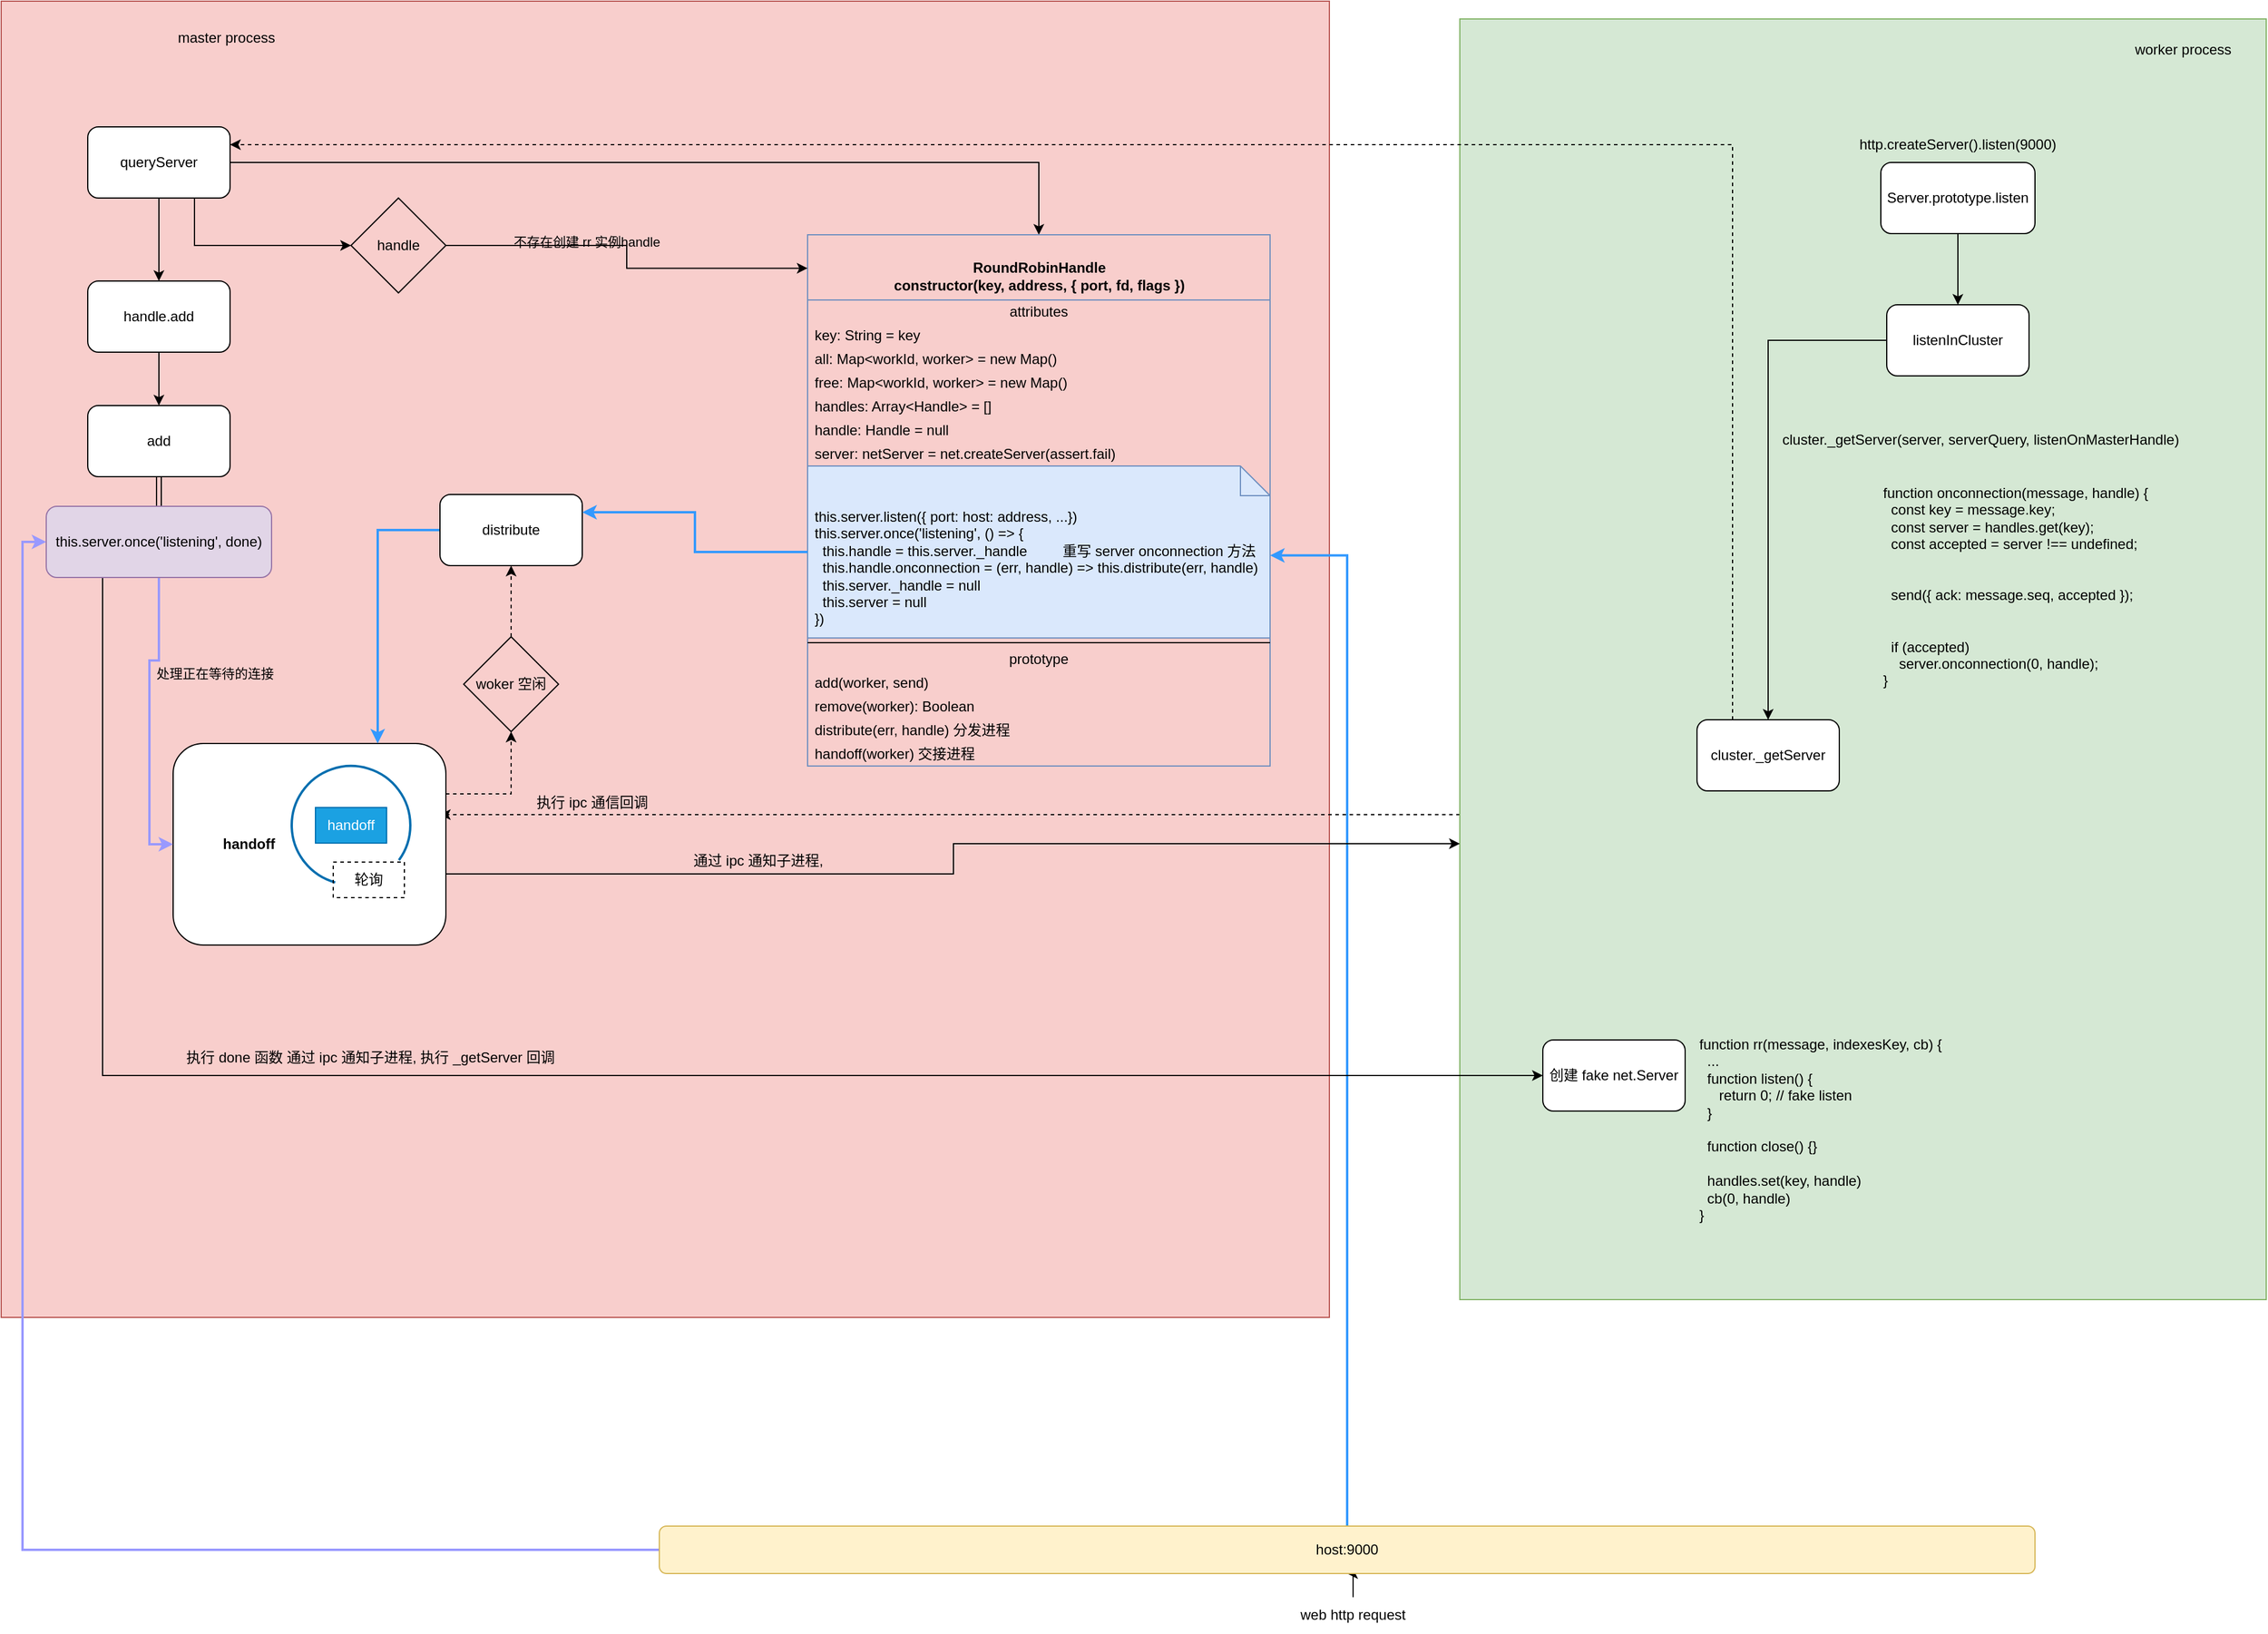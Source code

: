<mxfile version="15.8.9" type="github">
  <diagram id="Es0d-wzucGMr7oLocFgV" name="第 1 页">
    <mxGraphModel dx="3076" dy="1931" grid="1" gridSize="10" guides="1" tooltips="1" connect="1" arrows="1" fold="1" page="1" pageScale="1" pageWidth="827" pageHeight="1169" math="0" shadow="0">
      <root>
        <mxCell id="0" />
        <mxCell id="1" parent="0" />
        <mxCell id="YYYhBLbbZfH8u_qFGWKK-91" value="" style="rounded=0;whiteSpace=wrap;html=1;labelBackgroundColor=none;fillColor=#f8cecc;strokeColor=#b85450;" parent="1" vertex="1">
          <mxGeometry x="-870" y="-76" width="1120" height="1110" as="geometry" />
        </mxCell>
        <mxCell id="0VZ2eFC5ibp_0VRxgWUH-36" style="edgeStyle=orthogonalEdgeStyle;rounded=0;orthogonalLoop=1;jettySize=auto;html=1;entryX=0.978;entryY=0.353;entryDx=0;entryDy=0;entryPerimeter=0;dashed=1;strokeColor=#000000;strokeWidth=1;" edge="1" parent="1" source="YYYhBLbbZfH8u_qFGWKK-12" target="QnhcxREiLZKdfHmg9MSz-31">
          <mxGeometry relative="1" as="geometry">
            <Array as="points">
              <mxPoint x="210" y="610" />
              <mxPoint x="210" y="610" />
            </Array>
          </mxGeometry>
        </mxCell>
        <mxCell id="YYYhBLbbZfH8u_qFGWKK-12" value="" style="rounded=0;whiteSpace=wrap;html=1;labelBackgroundColor=none;fillColor=#d5e8d4;strokeColor=#82b366;" parent="1" vertex="1">
          <mxGeometry x="360" y="-61" width="680" height="1080" as="geometry" />
        </mxCell>
        <mxCell id="YYYhBLbbZfH8u_qFGWKK-4" style="edgeStyle=orthogonalEdgeStyle;rounded=0;orthogonalLoop=1;jettySize=auto;html=1;entryX=0.5;entryY=0;entryDx=0;entryDy=0;" parent="1" source="YYYhBLbbZfH8u_qFGWKK-1" target="YYYhBLbbZfH8u_qFGWKK-3" edge="1">
          <mxGeometry relative="1" as="geometry" />
        </mxCell>
        <mxCell id="YYYhBLbbZfH8u_qFGWKK-1" value="&lt;span&gt;Server.prototype.listen&lt;/span&gt;" style="rounded=1;whiteSpace=wrap;html=1;" parent="1" vertex="1">
          <mxGeometry x="715" y="60" width="130" height="60" as="geometry" />
        </mxCell>
        <mxCell id="YYYhBLbbZfH8u_qFGWKK-2" value="http.createServer().listen(9000)" style="text;html=1;strokeColor=none;fillColor=none;align=center;verticalAlign=middle;whiteSpace=wrap;rounded=0;" parent="1" vertex="1">
          <mxGeometry x="680" y="30" width="200" height="30" as="geometry" />
        </mxCell>
        <mxCell id="YYYhBLbbZfH8u_qFGWKK-6" style="edgeStyle=orthogonalEdgeStyle;rounded=0;orthogonalLoop=1;jettySize=auto;html=1;entryX=0.5;entryY=0;entryDx=0;entryDy=0;" parent="1" source="YYYhBLbbZfH8u_qFGWKK-3" target="YYYhBLbbZfH8u_qFGWKK-5" edge="1">
          <mxGeometry relative="1" as="geometry" />
        </mxCell>
        <mxCell id="YYYhBLbbZfH8u_qFGWKK-3" value="listenInCluster" style="rounded=1;whiteSpace=wrap;html=1;" parent="1" vertex="1">
          <mxGeometry x="720" y="180" width="120" height="60" as="geometry" />
        </mxCell>
        <mxCell id="QnhcxREiLZKdfHmg9MSz-84" style="edgeStyle=orthogonalEdgeStyle;rounded=0;orthogonalLoop=1;jettySize=auto;html=1;exitX=0.25;exitY=0;exitDx=0;exitDy=0;entryX=1;entryY=0.25;entryDx=0;entryDy=0;elbow=vertical;dashed=1;" parent="1" source="YYYhBLbbZfH8u_qFGWKK-5" target="YYYhBLbbZfH8u_qFGWKK-15" edge="1">
          <mxGeometry relative="1" as="geometry" />
        </mxCell>
        <mxCell id="YYYhBLbbZfH8u_qFGWKK-5" value="cluster._getServer" style="rounded=1;whiteSpace=wrap;html=1;" parent="1" vertex="1">
          <mxGeometry x="560" y="530" width="120" height="60" as="geometry" />
        </mxCell>
        <mxCell id="YYYhBLbbZfH8u_qFGWKK-7" value="cluster._getServer(server, serverQuery, listenOnMasterHandle)" style="text;whiteSpace=wrap;html=1;" parent="1" vertex="1">
          <mxGeometry x="630" y="280" width="360" height="30" as="geometry" />
        </mxCell>
        <mxCell id="YYYhBLbbZfH8u_qFGWKK-11" value="worker process" style="text;html=1;strokeColor=none;fillColor=none;align=center;verticalAlign=middle;whiteSpace=wrap;rounded=0;labelBackgroundColor=none;fontColor=none;" parent="1" vertex="1">
          <mxGeometry x="910" y="-50" width="120" height="30" as="geometry" />
        </mxCell>
        <mxCell id="QnhcxREiLZKdfHmg9MSz-78" style="edgeStyle=orthogonalEdgeStyle;rounded=0;orthogonalLoop=1;jettySize=auto;html=1;elbow=vertical;" parent="1" source="YYYhBLbbZfH8u_qFGWKK-15" target="QnhcxREiLZKdfHmg9MSz-2" edge="1">
          <mxGeometry relative="1" as="geometry" />
        </mxCell>
        <mxCell id="0VZ2eFC5ibp_0VRxgWUH-17" style="edgeStyle=orthogonalEdgeStyle;rounded=0;orthogonalLoop=1;jettySize=auto;html=1;exitX=0.75;exitY=1;exitDx=0;exitDy=0;entryX=0;entryY=0.5;entryDx=0;entryDy=0;strokeColor=#000000;strokeWidth=1;" edge="1" parent="1" source="YYYhBLbbZfH8u_qFGWKK-15" target="0VZ2eFC5ibp_0VRxgWUH-11">
          <mxGeometry relative="1" as="geometry" />
        </mxCell>
        <mxCell id="0VZ2eFC5ibp_0VRxgWUH-18" style="edgeStyle=orthogonalEdgeStyle;rounded=0;orthogonalLoop=1;jettySize=auto;html=1;entryX=0.5;entryY=0;entryDx=0;entryDy=0;strokeColor=#000000;strokeWidth=1;" edge="1" parent="1" source="YYYhBLbbZfH8u_qFGWKK-15" target="YYYhBLbbZfH8u_qFGWKK-64">
          <mxGeometry relative="1" as="geometry" />
        </mxCell>
        <mxCell id="YYYhBLbbZfH8u_qFGWKK-15" value="queryServer" style="rounded=1;whiteSpace=wrap;html=1;labelBackgroundColor=none;fontColor=none;" parent="1" vertex="1">
          <mxGeometry x="-797" y="30" width="120" height="60" as="geometry" />
        </mxCell>
        <mxCell id="YYYhBLbbZfH8u_qFGWKK-20" value="master process" style="text;html=1;strokeColor=none;fillColor=none;align=center;verticalAlign=middle;whiteSpace=wrap;rounded=0;labelBackgroundColor=none;fontColor=none;" parent="1" vertex="1">
          <mxGeometry x="-740" y="-60" width="120" height="30" as="geometry" />
        </mxCell>
        <mxCell id="QnhcxREiLZKdfHmg9MSz-74" style="edgeStyle=orthogonalEdgeStyle;rounded=0;orthogonalLoop=1;jettySize=auto;html=1;elbow=vertical;" parent="1" source="YYYhBLbbZfH8u_qFGWKK-64" target="QnhcxREiLZKdfHmg9MSz-29" edge="1">
          <mxGeometry relative="1" as="geometry" />
        </mxCell>
        <mxCell id="YYYhBLbbZfH8u_qFGWKK-64" value="handle.add" style="rounded=1;whiteSpace=wrap;html=1;labelBackgroundColor=none;fontColor=none;" parent="1" vertex="1">
          <mxGeometry x="-797" y="160" width="120" height="60" as="geometry" />
        </mxCell>
        <mxCell id="YYYhBLbbZfH8u_qFGWKK-77" style="edgeStyle=orthogonalEdgeStyle;rounded=0;orthogonalLoop=1;jettySize=auto;html=1;entryX=0.5;entryY=1;entryDx=0;entryDy=0;labelBackgroundColor=none;fontColor=none;" parent="1" source="YYYhBLbbZfH8u_qFGWKK-72" target="YYYhBLbbZfH8u_qFGWKK-73" edge="1">
          <mxGeometry relative="1" as="geometry" />
        </mxCell>
        <mxCell id="YYYhBLbbZfH8u_qFGWKK-72" value="web http request" style="text;html=1;strokeColor=none;fillColor=none;align=center;verticalAlign=middle;whiteSpace=wrap;rounded=0;labelBackgroundColor=none;fontColor=none;" parent="1" vertex="1">
          <mxGeometry x="155" y="1270" width="230" height="30" as="geometry" />
        </mxCell>
        <mxCell id="QnhcxREiLZKdfHmg9MSz-77" style="edgeStyle=orthogonalEdgeStyle;rounded=0;orthogonalLoop=1;jettySize=auto;html=1;entryX=1;entryY=0.52;entryDx=0;entryDy=0;entryPerimeter=0;elbow=vertical;fillColor=#d5e8d4;strokeColor=#3399FF;strokeWidth=2;" parent="1" source="YYYhBLbbZfH8u_qFGWKK-73" target="QnhcxREiLZKdfHmg9MSz-23" edge="1">
          <mxGeometry relative="1" as="geometry" />
        </mxCell>
        <mxCell id="0VZ2eFC5ibp_0VRxgWUH-5" style="edgeStyle=orthogonalEdgeStyle;rounded=0;orthogonalLoop=1;jettySize=auto;html=1;entryX=0;entryY=0.5;entryDx=0;entryDy=0;strokeWidth=2;strokeColor=#9999FF;" edge="1" parent="1" source="YYYhBLbbZfH8u_qFGWKK-73" target="0VZ2eFC5ibp_0VRxgWUH-1">
          <mxGeometry relative="1" as="geometry" />
        </mxCell>
        <mxCell id="YYYhBLbbZfH8u_qFGWKK-73" value="host:9000" style="rounded=1;whiteSpace=wrap;html=1;labelBackgroundColor=none;fillColor=#fff2cc;strokeColor=#d6b656;" parent="1" vertex="1">
          <mxGeometry x="-315" y="1210" width="1160" height="40" as="geometry" />
        </mxCell>
        <mxCell id="YYYhBLbbZfH8u_qFGWKK-97" value="function onconnection(message, handle) {&#xa;  const key = message.key;&#xa;  const server = handles.get(key);&#xa;  const accepted = server !== undefined;&#xa;&#xa;&#xa;  send({ ack: message.seq, accepted });&#xa;&#xa;&#xa;  if (accepted)&#xa;    server.onconnection(0, handle);&#xa;}" style="text;whiteSpace=wrap;html=1;fontColor=none;" parent="1" vertex="1">
          <mxGeometry x="715" y="325" width="250" height="180" as="geometry" />
        </mxCell>
        <mxCell id="QnhcxREiLZKdfHmg9MSz-2" value="&lt;br&gt;&lt;b&gt;RoundRobinHandle&lt;br&gt;&lt;/b&gt;&lt;b&gt;constructor(key, address, { port, fd, flags })&lt;br&gt;&lt;/b&gt;" style="swimlane;fontStyle=0;align=center;verticalAlign=top;childLayout=stackLayout;horizontal=1;startSize=55;horizontalStack=0;resizeParent=1;resizeParentMax=0;resizeLast=0;collapsible=0;marginBottom=0;html=1;fillColor=none;strokeColor=#6c8ebf;" parent="1" vertex="1">
          <mxGeometry x="-190" y="121" width="390" height="448" as="geometry" />
        </mxCell>
        <mxCell id="QnhcxREiLZKdfHmg9MSz-3" value="attributes" style="text;html=1;strokeColor=none;fillColor=none;align=center;verticalAlign=middle;spacingLeft=4;spacingRight=4;overflow=hidden;rotatable=0;points=[[0,0.5],[1,0.5]];portConstraint=eastwest;" parent="QnhcxREiLZKdfHmg9MSz-2" vertex="1">
          <mxGeometry y="55" width="390" height="20" as="geometry" />
        </mxCell>
        <mxCell id="QnhcxREiLZKdfHmg9MSz-11" value="key: String = key" style="text;html=1;strokeColor=none;fillColor=none;align=left;verticalAlign=middle;spacingLeft=4;spacingRight=4;overflow=hidden;rotatable=0;points=[[0,0.5],[1,0.5]];portConstraint=eastwest;" parent="QnhcxREiLZKdfHmg9MSz-2" vertex="1">
          <mxGeometry y="75" width="390" height="20" as="geometry" />
        </mxCell>
        <mxCell id="QnhcxREiLZKdfHmg9MSz-13" value="all: Map&amp;lt;workId, worker&amp;gt; = new Map()" style="text;html=1;strokeColor=none;fillColor=none;align=left;verticalAlign=middle;spacingLeft=4;spacingRight=4;overflow=hidden;rotatable=0;points=[[0,0.5],[1,0.5]];portConstraint=eastwest;" parent="QnhcxREiLZKdfHmg9MSz-2" vertex="1">
          <mxGeometry y="95" width="390" height="20" as="geometry" />
        </mxCell>
        <mxCell id="QnhcxREiLZKdfHmg9MSz-14" value="free: Map&amp;lt;workId, worker&amp;gt; = new Map()" style="text;html=1;strokeColor=none;fillColor=none;align=left;verticalAlign=middle;spacingLeft=4;spacingRight=4;overflow=hidden;rotatable=0;points=[[0,0.5],[1,0.5]];portConstraint=eastwest;" parent="QnhcxREiLZKdfHmg9MSz-2" vertex="1">
          <mxGeometry y="115" width="390" height="20" as="geometry" />
        </mxCell>
        <mxCell id="QnhcxREiLZKdfHmg9MSz-15" value="handles: Array&amp;lt;Handle&amp;gt; = []" style="text;html=1;strokeColor=none;fillColor=none;align=left;verticalAlign=middle;spacingLeft=4;spacingRight=4;overflow=hidden;rotatable=0;points=[[0,0.5],[1,0.5]];portConstraint=eastwest;" parent="QnhcxREiLZKdfHmg9MSz-2" vertex="1">
          <mxGeometry y="135" width="390" height="20" as="geometry" />
        </mxCell>
        <mxCell id="QnhcxREiLZKdfHmg9MSz-12" value="handle: Handle = null" style="text;html=1;strokeColor=none;fillColor=none;align=left;verticalAlign=middle;spacingLeft=4;spacingRight=4;overflow=hidden;rotatable=0;points=[[0,0.5],[1,0.5]];portConstraint=eastwest;" parent="QnhcxREiLZKdfHmg9MSz-2" vertex="1">
          <mxGeometry y="155" width="390" height="20" as="geometry" />
        </mxCell>
        <mxCell id="QnhcxREiLZKdfHmg9MSz-4" value="server: netServer = net.createServer(assert.fail)&amp;nbsp;" style="text;html=1;strokeColor=none;fillColor=none;align=left;verticalAlign=middle;spacingLeft=4;spacingRight=4;overflow=hidden;rotatable=0;points=[[0,0.5],[1,0.5]];portConstraint=eastwest;" parent="QnhcxREiLZKdfHmg9MSz-2" vertex="1">
          <mxGeometry y="175" width="390" height="20" as="geometry" />
        </mxCell>
        <mxCell id="QnhcxREiLZKdfHmg9MSz-23" value="this.server.listen({ port: host: address, ...})&amp;nbsp; &amp;nbsp; &amp;nbsp; &amp;nbsp;&amp;nbsp;&lt;br&gt;this.server.once(&#39;listening&#39;, () =&amp;gt; {&lt;br&gt;&amp;nbsp; this.handle = this.server._handle&amp;nbsp; &amp;nbsp; &amp;nbsp; &amp;nbsp; &amp;nbsp;重写 server onconnection 方法&lt;br&gt;&amp;nbsp; this.handle.onconnection = (err, handle) =&amp;gt; this.distribute(err, handle)&lt;br&gt;&amp;nbsp; this.server._handle = null&lt;br&gt;&amp;nbsp; this.server = null&lt;br&gt;})" style="shape=note2;boundedLbl=1;whiteSpace=wrap;html=1;size=25;verticalAlign=top;align=left;horizontal=1;labelPosition=center;verticalLabelPosition=middle;labelBorderColor=none;spacingLeft=4;spacingTop=4;fillColor=#dae8fc;strokeColor=#6c8ebf;" parent="QnhcxREiLZKdfHmg9MSz-2" vertex="1">
          <mxGeometry y="195" width="390" height="145" as="geometry" />
        </mxCell>
        <mxCell id="QnhcxREiLZKdfHmg9MSz-7" value="" style="line;strokeWidth=1;fillColor=none;align=left;verticalAlign=middle;spacingTop=-1;spacingLeft=3;spacingRight=3;rotatable=0;labelPosition=right;points=[];portConstraint=eastwest;" parent="QnhcxREiLZKdfHmg9MSz-2" vertex="1">
          <mxGeometry y="340" width="390" height="8" as="geometry" />
        </mxCell>
        <mxCell id="QnhcxREiLZKdfHmg9MSz-8" value="prototype" style="text;html=1;strokeColor=none;fillColor=none;align=center;verticalAlign=middle;spacingLeft=4;spacingRight=4;overflow=hidden;rotatable=0;points=[[0,0.5],[1,0.5]];portConstraint=eastwest;" parent="QnhcxREiLZKdfHmg9MSz-2" vertex="1">
          <mxGeometry y="348" width="390" height="20" as="geometry" />
        </mxCell>
        <mxCell id="QnhcxREiLZKdfHmg9MSz-9" value="add(worker, send)" style="text;html=1;strokeColor=none;fillColor=none;align=left;verticalAlign=middle;spacingLeft=4;spacingRight=4;overflow=hidden;rotatable=0;points=[[0,0.5],[1,0.5]];portConstraint=eastwest;" parent="QnhcxREiLZKdfHmg9MSz-2" vertex="1">
          <mxGeometry y="368" width="390" height="20" as="geometry" />
        </mxCell>
        <mxCell id="QnhcxREiLZKdfHmg9MSz-17" value="remove(worker): Boolean" style="text;html=1;strokeColor=none;fillColor=none;align=left;verticalAlign=middle;spacingLeft=4;spacingRight=4;overflow=hidden;rotatable=0;points=[[0,0.5],[1,0.5]];portConstraint=eastwest;" parent="QnhcxREiLZKdfHmg9MSz-2" vertex="1">
          <mxGeometry y="388" width="390" height="20" as="geometry" />
        </mxCell>
        <mxCell id="QnhcxREiLZKdfHmg9MSz-18" value="distribute(err, handle) 分发进程" style="text;html=1;strokeColor=none;fillColor=none;align=left;verticalAlign=middle;spacingLeft=4;spacingRight=4;overflow=hidden;rotatable=0;points=[[0,0.5],[1,0.5]];portConstraint=eastwest;" parent="QnhcxREiLZKdfHmg9MSz-2" vertex="1">
          <mxGeometry y="408" width="390" height="20" as="geometry" />
        </mxCell>
        <mxCell id="QnhcxREiLZKdfHmg9MSz-16" value="handoff(worker) 交接进程" style="text;html=1;strokeColor=none;fillColor=none;align=left;verticalAlign=middle;spacingLeft=4;spacingRight=4;overflow=hidden;rotatable=0;points=[[0,0.5],[1,0.5]];portConstraint=eastwest;" parent="QnhcxREiLZKdfHmg9MSz-2" vertex="1">
          <mxGeometry y="428" width="390" height="20" as="geometry" />
        </mxCell>
        <mxCell id="0VZ2eFC5ibp_0VRxgWUH-3" value="" style="edgeStyle=orthogonalEdgeStyle;rounded=0;orthogonalLoop=1;jettySize=auto;html=1;shape=link;" edge="1" parent="1" source="QnhcxREiLZKdfHmg9MSz-29" target="0VZ2eFC5ibp_0VRxgWUH-1">
          <mxGeometry relative="1" as="geometry" />
        </mxCell>
        <mxCell id="QnhcxREiLZKdfHmg9MSz-29" value="add" style="rounded=1;whiteSpace=wrap;html=1;labelBorderColor=none;" parent="1" vertex="1">
          <mxGeometry x="-797" y="265" width="120" height="60" as="geometry" />
        </mxCell>
        <mxCell id="0VZ2eFC5ibp_0VRxgWUH-31" style="edgeStyle=orthogonalEdgeStyle;rounded=0;orthogonalLoop=1;jettySize=auto;html=1;entryX=0;entryY=0.644;entryDx=0;entryDy=0;entryPerimeter=0;strokeColor=#000000;strokeWidth=1;" edge="1" parent="1" source="QnhcxREiLZKdfHmg9MSz-31" target="YYYhBLbbZfH8u_qFGWKK-12">
          <mxGeometry relative="1" as="geometry">
            <Array as="points">
              <mxPoint x="-67" y="660" />
              <mxPoint x="-67" y="635" />
            </Array>
          </mxGeometry>
        </mxCell>
        <mxCell id="0VZ2eFC5ibp_0VRxgWUH-45" style="edgeStyle=orthogonalEdgeStyle;rounded=0;orthogonalLoop=1;jettySize=auto;html=1;exitX=1;exitY=0.25;exitDx=0;exitDy=0;entryX=0.5;entryY=1;entryDx=0;entryDy=0;dashed=1;strokeColor=#000000;strokeWidth=1;" edge="1" parent="1" source="QnhcxREiLZKdfHmg9MSz-31" target="0VZ2eFC5ibp_0VRxgWUH-43">
          <mxGeometry relative="1" as="geometry" />
        </mxCell>
        <mxCell id="QnhcxREiLZKdfHmg9MSz-31" value="&lt;blockquote style=&quot;margin: 0 0 0 40px ; border: none ; padding: 0px&quot;&gt;&lt;b&gt;handoff&lt;/b&gt;&lt;/blockquote&gt;" style="rounded=1;whiteSpace=wrap;html=1;labelBorderColor=none;align=left;" parent="1" vertex="1">
          <mxGeometry x="-725" y="550" width="230" height="170" as="geometry" />
        </mxCell>
        <mxCell id="QnhcxREiLZKdfHmg9MSz-85" style="edgeStyle=orthogonalEdgeStyle;rounded=0;orthogonalLoop=1;jettySize=auto;html=1;entryX=0.75;entryY=0;entryDx=0;entryDy=0;strokeWidth=2;elbow=vertical;fillColor=#d5e8d4;strokeColor=#3399FF;exitX=0;exitY=0.5;exitDx=0;exitDy=0;" parent="1" source="QnhcxREiLZKdfHmg9MSz-36" target="QnhcxREiLZKdfHmg9MSz-31" edge="1">
          <mxGeometry relative="1" as="geometry" />
        </mxCell>
        <mxCell id="QnhcxREiLZKdfHmg9MSz-36" value="distribute" style="rounded=1;whiteSpace=wrap;html=1;labelBorderColor=none;" parent="1" vertex="1">
          <mxGeometry x="-500" y="340" width="120" height="60" as="geometry" />
        </mxCell>
        <mxCell id="QnhcxREiLZKdfHmg9MSz-57" value="" style="verticalLabelPosition=bottom;verticalAlign=top;html=1;shape=mxgraph.basic.arc;startAngle=0.293;endAngle=0.1;labelBorderColor=none;direction=south;fillColor=#1ba1e2;strokeColor=#006EAF;fontColor=#ffffff;strokeWidth=2;" parent="1" vertex="1">
          <mxGeometry x="-625" y="569" width="100" height="100" as="geometry" />
        </mxCell>
        <mxCell id="QnhcxREiLZKdfHmg9MSz-58" value="handoff" style="text;html=1;strokeColor=#006EAF;fillColor=#1ba1e2;align=center;verticalAlign=middle;whiteSpace=wrap;rounded=0;labelBorderColor=none;fontColor=#ffffff;" parent="1" vertex="1">
          <mxGeometry x="-605" y="604" width="60" height="30" as="geometry" />
        </mxCell>
        <mxCell id="QnhcxREiLZKdfHmg9MSz-71" style="edgeStyle=orthogonalEdgeStyle;rounded=0;orthogonalLoop=1;jettySize=auto;html=1;entryX=1;entryY=0.25;entryDx=0;entryDy=0;strokeWidth=2;fillColor=#1ba1e2;strokeColor=#3399FF;" parent="1" source="QnhcxREiLZKdfHmg9MSz-23" target="QnhcxREiLZKdfHmg9MSz-36" edge="1">
          <mxGeometry relative="1" as="geometry" />
        </mxCell>
        <mxCell id="0VZ2eFC5ibp_0VRxgWUH-4" style="edgeStyle=orthogonalEdgeStyle;rounded=0;orthogonalLoop=1;jettySize=auto;html=1;entryX=0;entryY=0.5;entryDx=0;entryDy=0;fillColor=#e1d5e7;strokeColor=#9999FF;strokeWidth=2;" edge="1" parent="1" source="0VZ2eFC5ibp_0VRxgWUH-1" target="QnhcxREiLZKdfHmg9MSz-31">
          <mxGeometry relative="1" as="geometry" />
        </mxCell>
        <mxCell id="0VZ2eFC5ibp_0VRxgWUH-8" value="&lt;span style=&quot;color: rgba(0 , 0 , 0 , 0) ; font-family: monospace ; font-size: 0px ; background-color: rgb(248 , 249 , 250)&quot;&gt;%3CmxGraphModel%3E%3Croot%3E%3CmxCell%20id%3D%220%22%2F%3E%3CmxCell%20id%3D%221%22%20parent%3D%220%22%2F%3E%3CmxCell%20id%3D%222%22%20value%3D%22%E5%A6%82%E6%9E%9C%E6%9C%89%E8%BF%9E%E6%8E%A5%E6%AD%A3%E5%9C%A8%E6%8C%82%E8%B5%B7%22%20style%3D%22edgeLabel%3Bhtml%3D1%3Balign%3Dcenter%3BverticalAlign%3Dmiddle%3Bresizable%3D0%3Bpoints%3D%5B%5D%3BlabelBackgroundColor%3Dnone%3B%22%20vertex%3D%221%22%20connectable%3D%220%22%20parent%3D%221%22%3E%3CmxGeometry%20x%3D%22-743%22%20y%3D%22496.5%22%20as%3D%22geometry%22%2F%3E%3C%2FmxCell%3E%3C%2Froot%3E%3C%2FmxGraphModel%3Ed&amp;nbsp;&lt;/span&gt;" style="edgeLabel;html=1;align=center;verticalAlign=middle;resizable=0;points=[];" vertex="1" connectable="0" parent="0VZ2eFC5ibp_0VRxgWUH-4">
          <mxGeometry x="-0.243" y="1" relative="1" as="geometry">
            <mxPoint y="1" as="offset" />
          </mxGeometry>
        </mxCell>
        <mxCell id="0VZ2eFC5ibp_0VRxgWUH-9" value="处理正在等待的连接" style="edgeLabel;html=1;align=center;verticalAlign=middle;resizable=0;points=[];labelBackgroundColor=none;" vertex="1" connectable="0" parent="0VZ2eFC5ibp_0VRxgWUH-4">
          <mxGeometry x="-0.301" y="3" relative="1" as="geometry">
            <mxPoint x="52" as="offset" />
          </mxGeometry>
        </mxCell>
        <mxCell id="0VZ2eFC5ibp_0VRxgWUH-23" style="edgeStyle=orthogonalEdgeStyle;rounded=0;orthogonalLoop=1;jettySize=auto;html=1;exitX=0.25;exitY=1;exitDx=0;exitDy=0;entryX=0;entryY=0.5;entryDx=0;entryDy=0;strokeColor=#000000;strokeWidth=1;" edge="1" parent="1" source="0VZ2eFC5ibp_0VRxgWUH-1" target="0VZ2eFC5ibp_0VRxgWUH-28">
          <mxGeometry relative="1" as="geometry" />
        </mxCell>
        <mxCell id="0VZ2eFC5ibp_0VRxgWUH-1" value="&lt;span&gt;this.server.once(&#39;listening&#39;, done)&lt;/span&gt;" style="rounded=1;whiteSpace=wrap;html=1;fillColor=#e1d5e7;strokeColor=#9673a6;" vertex="1" parent="1">
          <mxGeometry x="-832" y="350" width="190" height="60" as="geometry" />
        </mxCell>
        <mxCell id="0VZ2eFC5ibp_0VRxgWUH-13" style="edgeStyle=orthogonalEdgeStyle;rounded=0;orthogonalLoop=1;jettySize=auto;html=1;strokeColor=#000000;strokeWidth=1;entryX=0;entryY=0.063;entryDx=0;entryDy=0;entryPerimeter=0;" edge="1" parent="1" source="0VZ2eFC5ibp_0VRxgWUH-11" target="QnhcxREiLZKdfHmg9MSz-2">
          <mxGeometry relative="1" as="geometry">
            <mxPoint x="-210" y="150" as="targetPoint" />
          </mxGeometry>
        </mxCell>
        <mxCell id="0VZ2eFC5ibp_0VRxgWUH-14" value="不存在创建 rr 实例handle&amp;nbsp;" style="edgeLabel;html=1;align=center;verticalAlign=middle;resizable=0;points=[];labelBackgroundColor=none;" vertex="1" connectable="0" parent="0VZ2eFC5ibp_0VRxgWUH-13">
          <mxGeometry x="-0.259" y="3" relative="1" as="geometry">
            <mxPoint as="offset" />
          </mxGeometry>
        </mxCell>
        <mxCell id="0VZ2eFC5ibp_0VRxgWUH-11" value="handle" style="rhombus;whiteSpace=wrap;html=1;labelBackgroundColor=none;strokeWidth=1;fillColor=none;" vertex="1" parent="1">
          <mxGeometry x="-575" y="90" width="80" height="80" as="geometry" />
        </mxCell>
        <mxCell id="0VZ2eFC5ibp_0VRxgWUH-24" value="轮询" style="text;html=1;strokeColor=default;fillColor=none;align=center;verticalAlign=middle;whiteSpace=wrap;rounded=0;labelBackgroundColor=none;dashed=1;" vertex="1" parent="1">
          <mxGeometry x="-590" y="650" width="60" height="30" as="geometry" />
        </mxCell>
        <mxCell id="0VZ2eFC5ibp_0VRxgWUH-27" value="执行 done 函数 通过 ipc 通知子进程, 执行 _getServer 回调" style="text;html=1;strokeColor=none;fillColor=none;align=center;verticalAlign=middle;whiteSpace=wrap;rounded=0;labelBackgroundColor=none;" vertex="1" parent="1">
          <mxGeometry x="-747" y="800" width="377" height="30" as="geometry" />
        </mxCell>
        <mxCell id="0VZ2eFC5ibp_0VRxgWUH-28" value="创建 fake net.Server" style="rounded=1;whiteSpace=wrap;html=1;labelBackgroundColor=none;strokeWidth=1;" vertex="1" parent="1">
          <mxGeometry x="430" y="800" width="120" height="60" as="geometry" />
        </mxCell>
        <mxCell id="0VZ2eFC5ibp_0VRxgWUH-29" value="function rr(message, indexesKey, cb) {&lt;br&gt;&amp;nbsp; ...&lt;br&gt;&amp;nbsp; function listen() {&lt;br&gt;&amp;nbsp; &amp;nbsp; &amp;nbsp;return 0; // fake listen&lt;br&gt;&amp;nbsp; }&lt;br&gt;&lt;br&gt;&amp;nbsp; function close() {}&lt;br&gt;&lt;br&gt;&amp;nbsp; handles.set(key, handle)&lt;br&gt;&amp;nbsp; cb(0, handle)&lt;br&gt;}" style="text;whiteSpace=wrap;html=1;" vertex="1" parent="1">
          <mxGeometry x="560" y="790" width="250" height="180" as="geometry" />
        </mxCell>
        <mxCell id="0VZ2eFC5ibp_0VRxgWUH-39" value="通过 ipc 通知子进程," style="text;html=1;strokeColor=none;fillColor=none;align=center;verticalAlign=middle;whiteSpace=wrap;rounded=0;labelBackgroundColor=none;" vertex="1" parent="1">
          <mxGeometry x="-420" y="634" width="377" height="30" as="geometry" />
        </mxCell>
        <mxCell id="0VZ2eFC5ibp_0VRxgWUH-40" value="执行 ipc 通信回调" style="text;html=1;strokeColor=none;fillColor=none;align=center;verticalAlign=middle;whiteSpace=wrap;rounded=0;labelBackgroundColor=none;" vertex="1" parent="1">
          <mxGeometry x="-440" y="585" width="137" height="30" as="geometry" />
        </mxCell>
        <mxCell id="0VZ2eFC5ibp_0VRxgWUH-46" style="edgeStyle=orthogonalEdgeStyle;rounded=0;orthogonalLoop=1;jettySize=auto;html=1;dashed=1;strokeColor=#000000;strokeWidth=1;" edge="1" parent="1" source="0VZ2eFC5ibp_0VRxgWUH-43" target="QnhcxREiLZKdfHmg9MSz-36">
          <mxGeometry relative="1" as="geometry" />
        </mxCell>
        <mxCell id="0VZ2eFC5ibp_0VRxgWUH-43" value="woker 空闲" style="rhombus;whiteSpace=wrap;html=1;labelBackgroundColor=none;strokeWidth=1;fillColor=none;" vertex="1" parent="1">
          <mxGeometry x="-480" y="460" width="80" height="80" as="geometry" />
        </mxCell>
      </root>
    </mxGraphModel>
  </diagram>
</mxfile>
